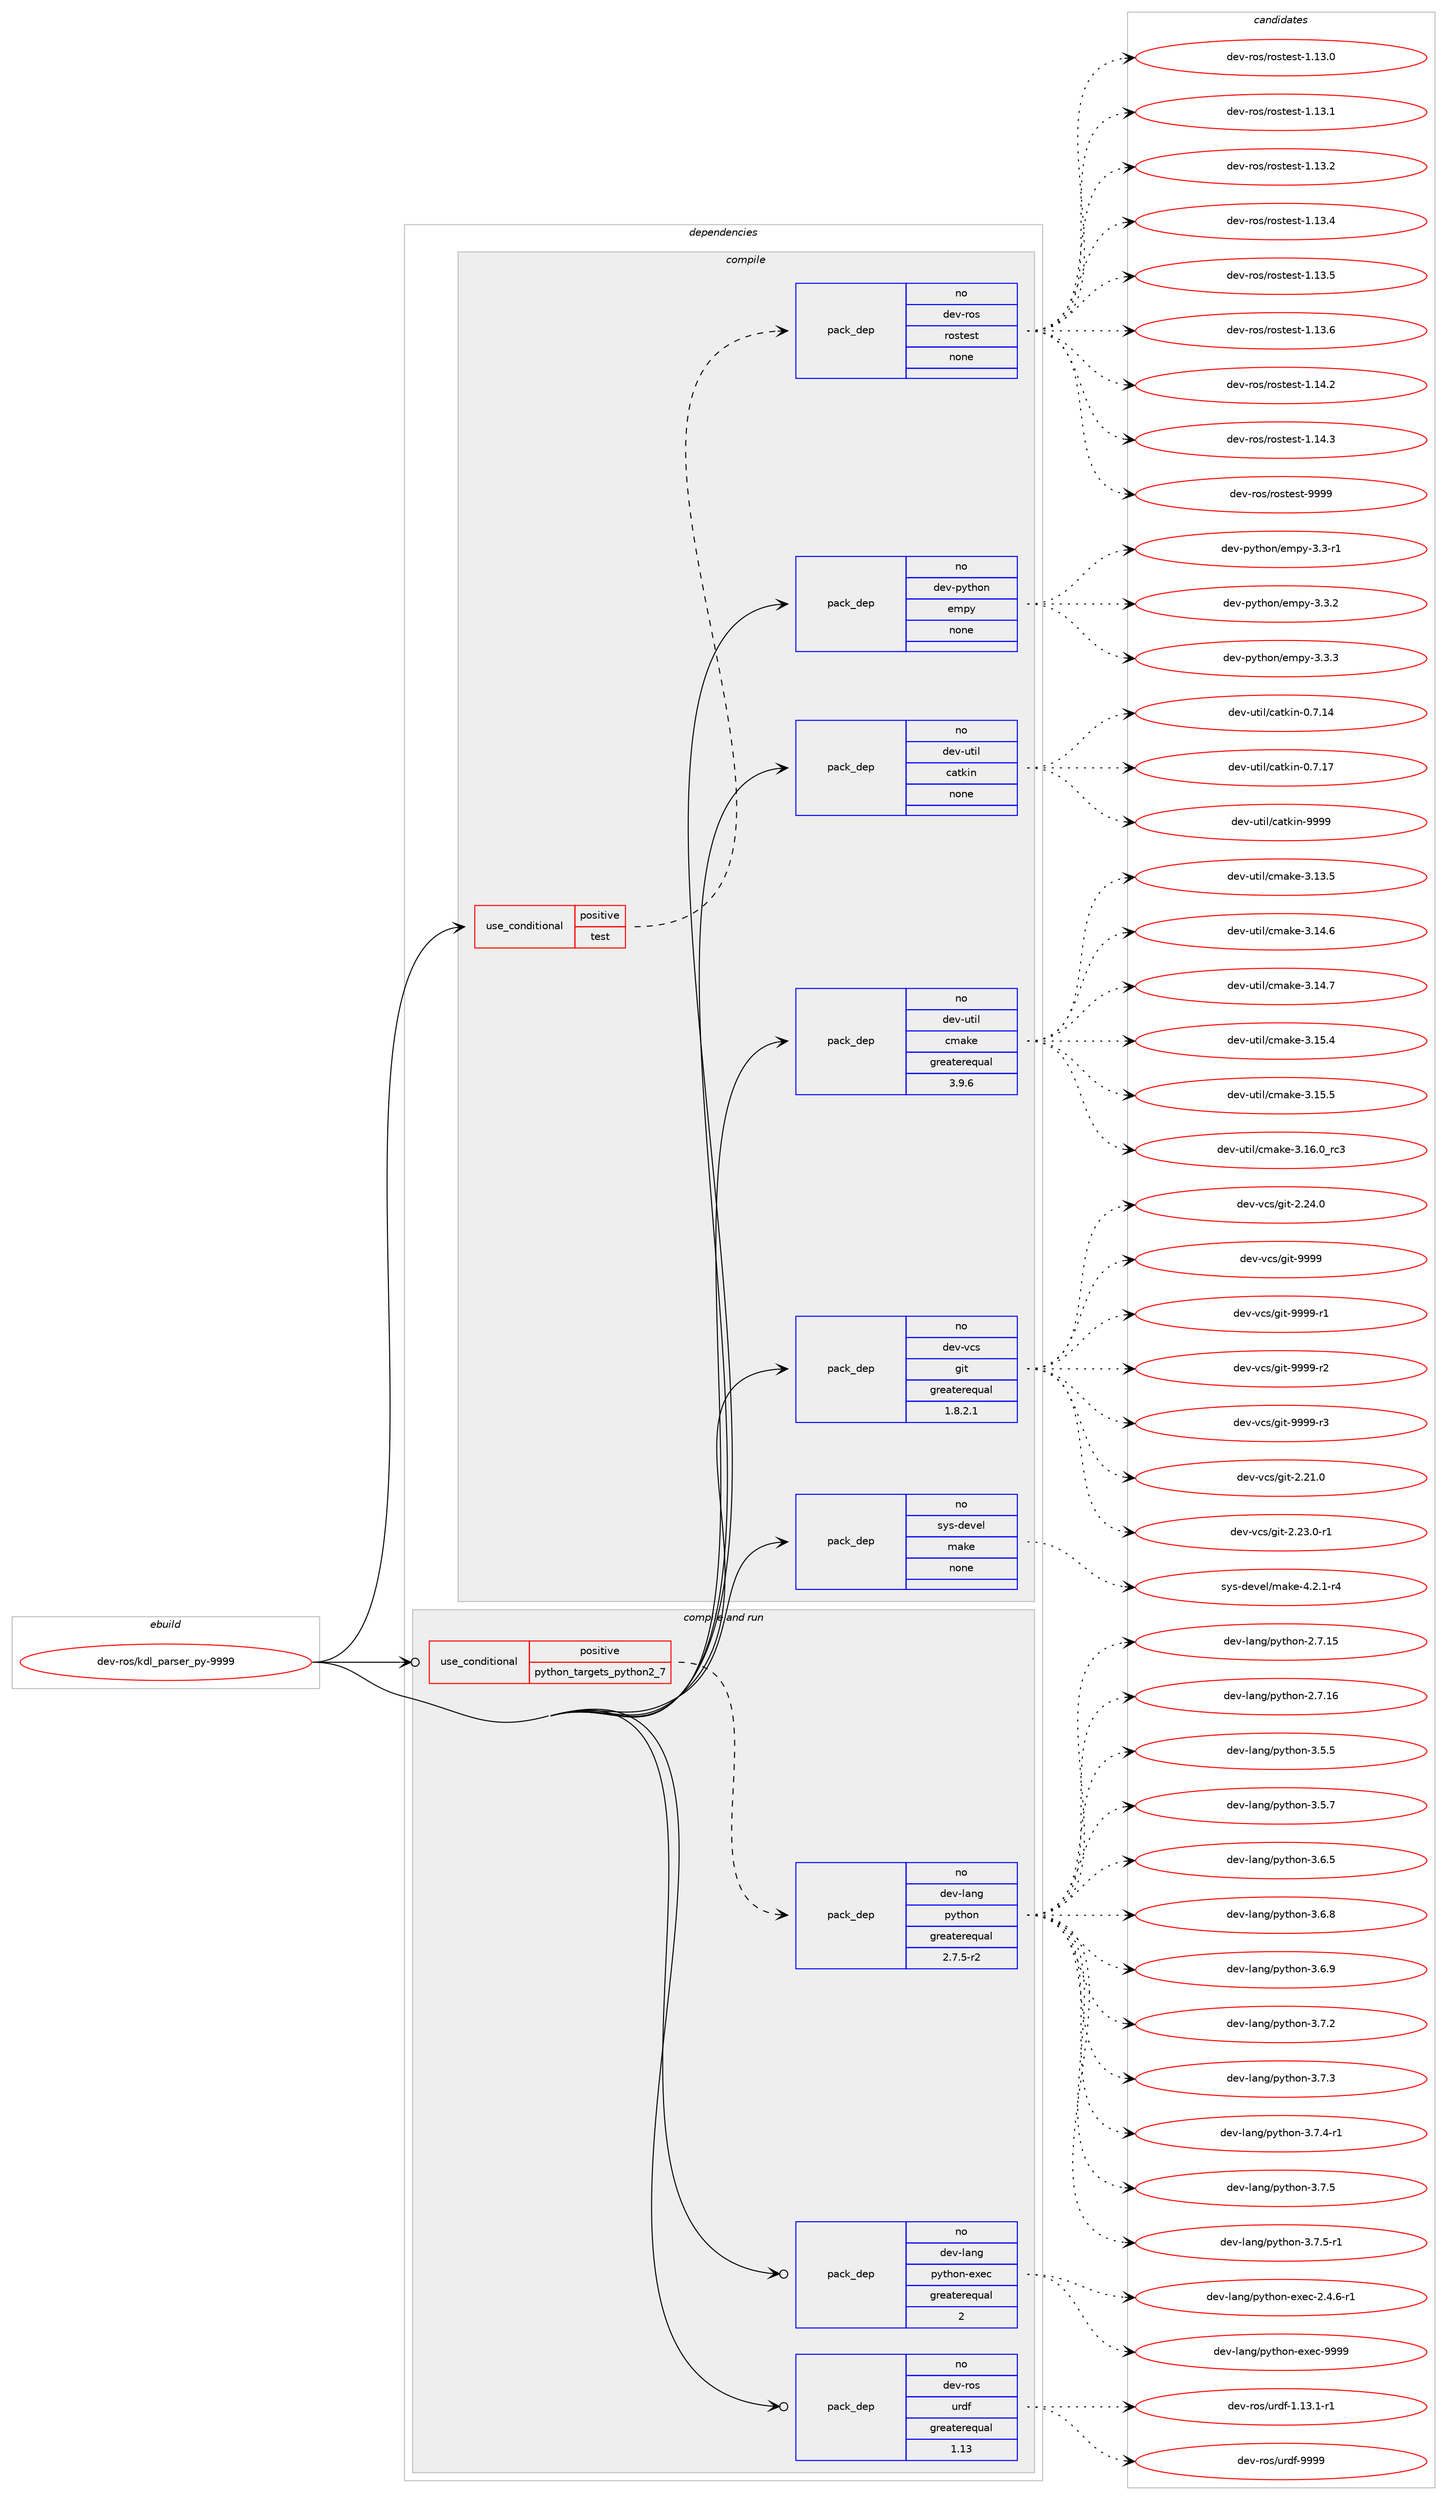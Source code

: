 digraph prolog {

# *************
# Graph options
# *************

newrank=true;
concentrate=true;
compound=true;
graph [rankdir=LR,fontname=Helvetica,fontsize=10,ranksep=1.5];#, ranksep=2.5, nodesep=0.2];
edge  [arrowhead=vee];
node  [fontname=Helvetica,fontsize=10];

# **********
# The ebuild
# **********

subgraph cluster_leftcol {
color=gray;
rank=same;
label=<<i>ebuild</i>>;
id [label="dev-ros/kdl_parser_py-9999", color=red, width=4, href="../dev-ros/kdl_parser_py-9999.svg"];
}

# ****************
# The dependencies
# ****************

subgraph cluster_midcol {
color=gray;
label=<<i>dependencies</i>>;
subgraph cluster_compile {
fillcolor="#eeeeee";
style=filled;
label=<<i>compile</i>>;
subgraph cond153656 {
dependency655161 [label=<<TABLE BORDER="0" CELLBORDER="1" CELLSPACING="0" CELLPADDING="4"><TR><TD ROWSPAN="3" CELLPADDING="10">use_conditional</TD></TR><TR><TD>positive</TD></TR><TR><TD>test</TD></TR></TABLE>>, shape=none, color=red];
subgraph pack489599 {
dependency655162 [label=<<TABLE BORDER="0" CELLBORDER="1" CELLSPACING="0" CELLPADDING="4" WIDTH="220"><TR><TD ROWSPAN="6" CELLPADDING="30">pack_dep</TD></TR><TR><TD WIDTH="110">no</TD></TR><TR><TD>dev-ros</TD></TR><TR><TD>rostest</TD></TR><TR><TD>none</TD></TR><TR><TD></TD></TR></TABLE>>, shape=none, color=blue];
}
dependency655161:e -> dependency655162:w [weight=20,style="dashed",arrowhead="vee"];
}
id:e -> dependency655161:w [weight=20,style="solid",arrowhead="vee"];
subgraph pack489600 {
dependency655163 [label=<<TABLE BORDER="0" CELLBORDER="1" CELLSPACING="0" CELLPADDING="4" WIDTH="220"><TR><TD ROWSPAN="6" CELLPADDING="30">pack_dep</TD></TR><TR><TD WIDTH="110">no</TD></TR><TR><TD>dev-python</TD></TR><TR><TD>empy</TD></TR><TR><TD>none</TD></TR><TR><TD></TD></TR></TABLE>>, shape=none, color=blue];
}
id:e -> dependency655163:w [weight=20,style="solid",arrowhead="vee"];
subgraph pack489601 {
dependency655164 [label=<<TABLE BORDER="0" CELLBORDER="1" CELLSPACING="0" CELLPADDING="4" WIDTH="220"><TR><TD ROWSPAN="6" CELLPADDING="30">pack_dep</TD></TR><TR><TD WIDTH="110">no</TD></TR><TR><TD>dev-util</TD></TR><TR><TD>catkin</TD></TR><TR><TD>none</TD></TR><TR><TD></TD></TR></TABLE>>, shape=none, color=blue];
}
id:e -> dependency655164:w [weight=20,style="solid",arrowhead="vee"];
subgraph pack489602 {
dependency655165 [label=<<TABLE BORDER="0" CELLBORDER="1" CELLSPACING="0" CELLPADDING="4" WIDTH="220"><TR><TD ROWSPAN="6" CELLPADDING="30">pack_dep</TD></TR><TR><TD WIDTH="110">no</TD></TR><TR><TD>dev-util</TD></TR><TR><TD>cmake</TD></TR><TR><TD>greaterequal</TD></TR><TR><TD>3.9.6</TD></TR></TABLE>>, shape=none, color=blue];
}
id:e -> dependency655165:w [weight=20,style="solid",arrowhead="vee"];
subgraph pack489603 {
dependency655166 [label=<<TABLE BORDER="0" CELLBORDER="1" CELLSPACING="0" CELLPADDING="4" WIDTH="220"><TR><TD ROWSPAN="6" CELLPADDING="30">pack_dep</TD></TR><TR><TD WIDTH="110">no</TD></TR><TR><TD>dev-vcs</TD></TR><TR><TD>git</TD></TR><TR><TD>greaterequal</TD></TR><TR><TD>1.8.2.1</TD></TR></TABLE>>, shape=none, color=blue];
}
id:e -> dependency655166:w [weight=20,style="solid",arrowhead="vee"];
subgraph pack489604 {
dependency655167 [label=<<TABLE BORDER="0" CELLBORDER="1" CELLSPACING="0" CELLPADDING="4" WIDTH="220"><TR><TD ROWSPAN="6" CELLPADDING="30">pack_dep</TD></TR><TR><TD WIDTH="110">no</TD></TR><TR><TD>sys-devel</TD></TR><TR><TD>make</TD></TR><TR><TD>none</TD></TR><TR><TD></TD></TR></TABLE>>, shape=none, color=blue];
}
id:e -> dependency655167:w [weight=20,style="solid",arrowhead="vee"];
}
subgraph cluster_compileandrun {
fillcolor="#eeeeee";
style=filled;
label=<<i>compile and run</i>>;
subgraph cond153657 {
dependency655168 [label=<<TABLE BORDER="0" CELLBORDER="1" CELLSPACING="0" CELLPADDING="4"><TR><TD ROWSPAN="3" CELLPADDING="10">use_conditional</TD></TR><TR><TD>positive</TD></TR><TR><TD>python_targets_python2_7</TD></TR></TABLE>>, shape=none, color=red];
subgraph pack489605 {
dependency655169 [label=<<TABLE BORDER="0" CELLBORDER="1" CELLSPACING="0" CELLPADDING="4" WIDTH="220"><TR><TD ROWSPAN="6" CELLPADDING="30">pack_dep</TD></TR><TR><TD WIDTH="110">no</TD></TR><TR><TD>dev-lang</TD></TR><TR><TD>python</TD></TR><TR><TD>greaterequal</TD></TR><TR><TD>2.7.5-r2</TD></TR></TABLE>>, shape=none, color=blue];
}
dependency655168:e -> dependency655169:w [weight=20,style="dashed",arrowhead="vee"];
}
id:e -> dependency655168:w [weight=20,style="solid",arrowhead="odotvee"];
subgraph pack489606 {
dependency655170 [label=<<TABLE BORDER="0" CELLBORDER="1" CELLSPACING="0" CELLPADDING="4" WIDTH="220"><TR><TD ROWSPAN="6" CELLPADDING="30">pack_dep</TD></TR><TR><TD WIDTH="110">no</TD></TR><TR><TD>dev-lang</TD></TR><TR><TD>python-exec</TD></TR><TR><TD>greaterequal</TD></TR><TR><TD>2</TD></TR></TABLE>>, shape=none, color=blue];
}
id:e -> dependency655170:w [weight=20,style="solid",arrowhead="odotvee"];
subgraph pack489607 {
dependency655171 [label=<<TABLE BORDER="0" CELLBORDER="1" CELLSPACING="0" CELLPADDING="4" WIDTH="220"><TR><TD ROWSPAN="6" CELLPADDING="30">pack_dep</TD></TR><TR><TD WIDTH="110">no</TD></TR><TR><TD>dev-ros</TD></TR><TR><TD>urdf</TD></TR><TR><TD>greaterequal</TD></TR><TR><TD>1.13</TD></TR></TABLE>>, shape=none, color=blue];
}
id:e -> dependency655171:w [weight=20,style="solid",arrowhead="odotvee"];
}
subgraph cluster_run {
fillcolor="#eeeeee";
style=filled;
label=<<i>run</i>>;
}
}

# **************
# The candidates
# **************

subgraph cluster_choices {
rank=same;
color=gray;
label=<<i>candidates</i>>;

subgraph choice489599 {
color=black;
nodesep=1;
choice100101118451141111154711411111511610111511645494649514648 [label="dev-ros/rostest-1.13.0", color=red, width=4,href="../dev-ros/rostest-1.13.0.svg"];
choice100101118451141111154711411111511610111511645494649514649 [label="dev-ros/rostest-1.13.1", color=red, width=4,href="../dev-ros/rostest-1.13.1.svg"];
choice100101118451141111154711411111511610111511645494649514650 [label="dev-ros/rostest-1.13.2", color=red, width=4,href="../dev-ros/rostest-1.13.2.svg"];
choice100101118451141111154711411111511610111511645494649514652 [label="dev-ros/rostest-1.13.4", color=red, width=4,href="../dev-ros/rostest-1.13.4.svg"];
choice100101118451141111154711411111511610111511645494649514653 [label="dev-ros/rostest-1.13.5", color=red, width=4,href="../dev-ros/rostest-1.13.5.svg"];
choice100101118451141111154711411111511610111511645494649514654 [label="dev-ros/rostest-1.13.6", color=red, width=4,href="../dev-ros/rostest-1.13.6.svg"];
choice100101118451141111154711411111511610111511645494649524650 [label="dev-ros/rostest-1.14.2", color=red, width=4,href="../dev-ros/rostest-1.14.2.svg"];
choice100101118451141111154711411111511610111511645494649524651 [label="dev-ros/rostest-1.14.3", color=red, width=4,href="../dev-ros/rostest-1.14.3.svg"];
choice10010111845114111115471141111151161011151164557575757 [label="dev-ros/rostest-9999", color=red, width=4,href="../dev-ros/rostest-9999.svg"];
dependency655162:e -> choice100101118451141111154711411111511610111511645494649514648:w [style=dotted,weight="100"];
dependency655162:e -> choice100101118451141111154711411111511610111511645494649514649:w [style=dotted,weight="100"];
dependency655162:e -> choice100101118451141111154711411111511610111511645494649514650:w [style=dotted,weight="100"];
dependency655162:e -> choice100101118451141111154711411111511610111511645494649514652:w [style=dotted,weight="100"];
dependency655162:e -> choice100101118451141111154711411111511610111511645494649514653:w [style=dotted,weight="100"];
dependency655162:e -> choice100101118451141111154711411111511610111511645494649514654:w [style=dotted,weight="100"];
dependency655162:e -> choice100101118451141111154711411111511610111511645494649524650:w [style=dotted,weight="100"];
dependency655162:e -> choice100101118451141111154711411111511610111511645494649524651:w [style=dotted,weight="100"];
dependency655162:e -> choice10010111845114111115471141111151161011151164557575757:w [style=dotted,weight="100"];
}
subgraph choice489600 {
color=black;
nodesep=1;
choice1001011184511212111610411111047101109112121455146514511449 [label="dev-python/empy-3.3-r1", color=red, width=4,href="../dev-python/empy-3.3-r1.svg"];
choice1001011184511212111610411111047101109112121455146514650 [label="dev-python/empy-3.3.2", color=red, width=4,href="../dev-python/empy-3.3.2.svg"];
choice1001011184511212111610411111047101109112121455146514651 [label="dev-python/empy-3.3.3", color=red, width=4,href="../dev-python/empy-3.3.3.svg"];
dependency655163:e -> choice1001011184511212111610411111047101109112121455146514511449:w [style=dotted,weight="100"];
dependency655163:e -> choice1001011184511212111610411111047101109112121455146514650:w [style=dotted,weight="100"];
dependency655163:e -> choice1001011184511212111610411111047101109112121455146514651:w [style=dotted,weight="100"];
}
subgraph choice489601 {
color=black;
nodesep=1;
choice1001011184511711610510847999711610710511045484655464952 [label="dev-util/catkin-0.7.14", color=red, width=4,href="../dev-util/catkin-0.7.14.svg"];
choice1001011184511711610510847999711610710511045484655464955 [label="dev-util/catkin-0.7.17", color=red, width=4,href="../dev-util/catkin-0.7.17.svg"];
choice100101118451171161051084799971161071051104557575757 [label="dev-util/catkin-9999", color=red, width=4,href="../dev-util/catkin-9999.svg"];
dependency655164:e -> choice1001011184511711610510847999711610710511045484655464952:w [style=dotted,weight="100"];
dependency655164:e -> choice1001011184511711610510847999711610710511045484655464955:w [style=dotted,weight="100"];
dependency655164:e -> choice100101118451171161051084799971161071051104557575757:w [style=dotted,weight="100"];
}
subgraph choice489602 {
color=black;
nodesep=1;
choice1001011184511711610510847991099710710145514649514653 [label="dev-util/cmake-3.13.5", color=red, width=4,href="../dev-util/cmake-3.13.5.svg"];
choice1001011184511711610510847991099710710145514649524654 [label="dev-util/cmake-3.14.6", color=red, width=4,href="../dev-util/cmake-3.14.6.svg"];
choice1001011184511711610510847991099710710145514649524655 [label="dev-util/cmake-3.14.7", color=red, width=4,href="../dev-util/cmake-3.14.7.svg"];
choice1001011184511711610510847991099710710145514649534652 [label="dev-util/cmake-3.15.4", color=red, width=4,href="../dev-util/cmake-3.15.4.svg"];
choice1001011184511711610510847991099710710145514649534653 [label="dev-util/cmake-3.15.5", color=red, width=4,href="../dev-util/cmake-3.15.5.svg"];
choice1001011184511711610510847991099710710145514649544648951149951 [label="dev-util/cmake-3.16.0_rc3", color=red, width=4,href="../dev-util/cmake-3.16.0_rc3.svg"];
dependency655165:e -> choice1001011184511711610510847991099710710145514649514653:w [style=dotted,weight="100"];
dependency655165:e -> choice1001011184511711610510847991099710710145514649524654:w [style=dotted,weight="100"];
dependency655165:e -> choice1001011184511711610510847991099710710145514649524655:w [style=dotted,weight="100"];
dependency655165:e -> choice1001011184511711610510847991099710710145514649534652:w [style=dotted,weight="100"];
dependency655165:e -> choice1001011184511711610510847991099710710145514649534653:w [style=dotted,weight="100"];
dependency655165:e -> choice1001011184511711610510847991099710710145514649544648951149951:w [style=dotted,weight="100"];
}
subgraph choice489603 {
color=black;
nodesep=1;
choice10010111845118991154710310511645504650494648 [label="dev-vcs/git-2.21.0", color=red, width=4,href="../dev-vcs/git-2.21.0.svg"];
choice100101118451189911547103105116455046505146484511449 [label="dev-vcs/git-2.23.0-r1", color=red, width=4,href="../dev-vcs/git-2.23.0-r1.svg"];
choice10010111845118991154710310511645504650524648 [label="dev-vcs/git-2.24.0", color=red, width=4,href="../dev-vcs/git-2.24.0.svg"];
choice1001011184511899115471031051164557575757 [label="dev-vcs/git-9999", color=red, width=4,href="../dev-vcs/git-9999.svg"];
choice10010111845118991154710310511645575757574511449 [label="dev-vcs/git-9999-r1", color=red, width=4,href="../dev-vcs/git-9999-r1.svg"];
choice10010111845118991154710310511645575757574511450 [label="dev-vcs/git-9999-r2", color=red, width=4,href="../dev-vcs/git-9999-r2.svg"];
choice10010111845118991154710310511645575757574511451 [label="dev-vcs/git-9999-r3", color=red, width=4,href="../dev-vcs/git-9999-r3.svg"];
dependency655166:e -> choice10010111845118991154710310511645504650494648:w [style=dotted,weight="100"];
dependency655166:e -> choice100101118451189911547103105116455046505146484511449:w [style=dotted,weight="100"];
dependency655166:e -> choice10010111845118991154710310511645504650524648:w [style=dotted,weight="100"];
dependency655166:e -> choice1001011184511899115471031051164557575757:w [style=dotted,weight="100"];
dependency655166:e -> choice10010111845118991154710310511645575757574511449:w [style=dotted,weight="100"];
dependency655166:e -> choice10010111845118991154710310511645575757574511450:w [style=dotted,weight="100"];
dependency655166:e -> choice10010111845118991154710310511645575757574511451:w [style=dotted,weight="100"];
}
subgraph choice489604 {
color=black;
nodesep=1;
choice1151211154510010111810110847109971071014552465046494511452 [label="sys-devel/make-4.2.1-r4", color=red, width=4,href="../sys-devel/make-4.2.1-r4.svg"];
dependency655167:e -> choice1151211154510010111810110847109971071014552465046494511452:w [style=dotted,weight="100"];
}
subgraph choice489605 {
color=black;
nodesep=1;
choice10010111845108971101034711212111610411111045504655464953 [label="dev-lang/python-2.7.15", color=red, width=4,href="../dev-lang/python-2.7.15.svg"];
choice10010111845108971101034711212111610411111045504655464954 [label="dev-lang/python-2.7.16", color=red, width=4,href="../dev-lang/python-2.7.16.svg"];
choice100101118451089711010347112121116104111110455146534653 [label="dev-lang/python-3.5.5", color=red, width=4,href="../dev-lang/python-3.5.5.svg"];
choice100101118451089711010347112121116104111110455146534655 [label="dev-lang/python-3.5.7", color=red, width=4,href="../dev-lang/python-3.5.7.svg"];
choice100101118451089711010347112121116104111110455146544653 [label="dev-lang/python-3.6.5", color=red, width=4,href="../dev-lang/python-3.6.5.svg"];
choice100101118451089711010347112121116104111110455146544656 [label="dev-lang/python-3.6.8", color=red, width=4,href="../dev-lang/python-3.6.8.svg"];
choice100101118451089711010347112121116104111110455146544657 [label="dev-lang/python-3.6.9", color=red, width=4,href="../dev-lang/python-3.6.9.svg"];
choice100101118451089711010347112121116104111110455146554650 [label="dev-lang/python-3.7.2", color=red, width=4,href="../dev-lang/python-3.7.2.svg"];
choice100101118451089711010347112121116104111110455146554651 [label="dev-lang/python-3.7.3", color=red, width=4,href="../dev-lang/python-3.7.3.svg"];
choice1001011184510897110103471121211161041111104551465546524511449 [label="dev-lang/python-3.7.4-r1", color=red, width=4,href="../dev-lang/python-3.7.4-r1.svg"];
choice100101118451089711010347112121116104111110455146554653 [label="dev-lang/python-3.7.5", color=red, width=4,href="../dev-lang/python-3.7.5.svg"];
choice1001011184510897110103471121211161041111104551465546534511449 [label="dev-lang/python-3.7.5-r1", color=red, width=4,href="../dev-lang/python-3.7.5-r1.svg"];
dependency655169:e -> choice10010111845108971101034711212111610411111045504655464953:w [style=dotted,weight="100"];
dependency655169:e -> choice10010111845108971101034711212111610411111045504655464954:w [style=dotted,weight="100"];
dependency655169:e -> choice100101118451089711010347112121116104111110455146534653:w [style=dotted,weight="100"];
dependency655169:e -> choice100101118451089711010347112121116104111110455146534655:w [style=dotted,weight="100"];
dependency655169:e -> choice100101118451089711010347112121116104111110455146544653:w [style=dotted,weight="100"];
dependency655169:e -> choice100101118451089711010347112121116104111110455146544656:w [style=dotted,weight="100"];
dependency655169:e -> choice100101118451089711010347112121116104111110455146544657:w [style=dotted,weight="100"];
dependency655169:e -> choice100101118451089711010347112121116104111110455146554650:w [style=dotted,weight="100"];
dependency655169:e -> choice100101118451089711010347112121116104111110455146554651:w [style=dotted,weight="100"];
dependency655169:e -> choice1001011184510897110103471121211161041111104551465546524511449:w [style=dotted,weight="100"];
dependency655169:e -> choice100101118451089711010347112121116104111110455146554653:w [style=dotted,weight="100"];
dependency655169:e -> choice1001011184510897110103471121211161041111104551465546534511449:w [style=dotted,weight="100"];
}
subgraph choice489606 {
color=black;
nodesep=1;
choice10010111845108971101034711212111610411111045101120101994550465246544511449 [label="dev-lang/python-exec-2.4.6-r1", color=red, width=4,href="../dev-lang/python-exec-2.4.6-r1.svg"];
choice10010111845108971101034711212111610411111045101120101994557575757 [label="dev-lang/python-exec-9999", color=red, width=4,href="../dev-lang/python-exec-9999.svg"];
dependency655170:e -> choice10010111845108971101034711212111610411111045101120101994550465246544511449:w [style=dotted,weight="100"];
dependency655170:e -> choice10010111845108971101034711212111610411111045101120101994557575757:w [style=dotted,weight="100"];
}
subgraph choice489607 {
color=black;
nodesep=1;
choice1001011184511411111547117114100102454946495146494511449 [label="dev-ros/urdf-1.13.1-r1", color=red, width=4,href="../dev-ros/urdf-1.13.1-r1.svg"];
choice10010111845114111115471171141001024557575757 [label="dev-ros/urdf-9999", color=red, width=4,href="../dev-ros/urdf-9999.svg"];
dependency655171:e -> choice1001011184511411111547117114100102454946495146494511449:w [style=dotted,weight="100"];
dependency655171:e -> choice10010111845114111115471171141001024557575757:w [style=dotted,weight="100"];
}
}

}
